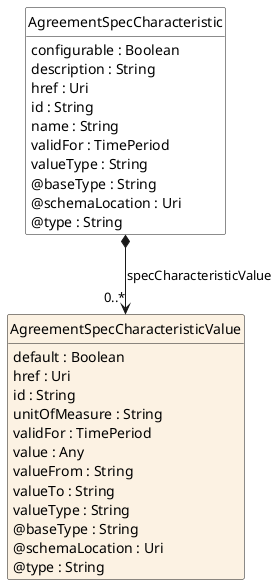 @startuml
hide circle
hide methods
hide stereotype
show <<Enumeration>> stereotype
skinparam class {
   BackgroundColor<<Enumeration>> #E6F5F7
   BackgroundColor<<Ref>> #FFFFE0
   BackgroundColor<<Pivot>> #FFFFFFF
   BackgroundColor<<SimpleType>> #E2F0DA
   BackgroundColor #FCF2E3
}

class AgreementSpecCharacteristic <<Pivot>> {
    configurable : Boolean
    description : String
    href : Uri
    id : String
    name : String
    validFor : TimePeriod
    valueType : String
    @baseType : String
    @schemaLocation : Uri
    @type : String
}

class AgreementSpecCharacteristicValue  {
    default : Boolean
    href : Uri
    id : String
    unitOfMeasure : String
    validFor : TimePeriod
    value : Any
    valueFrom : String
    valueTo : String
    valueType : String
    @baseType : String
    @schemaLocation : Uri
    @type : String
}

AgreementSpecCharacteristic *-->  "0..*" AgreementSpecCharacteristicValue : specCharacteristicValue

@enduml